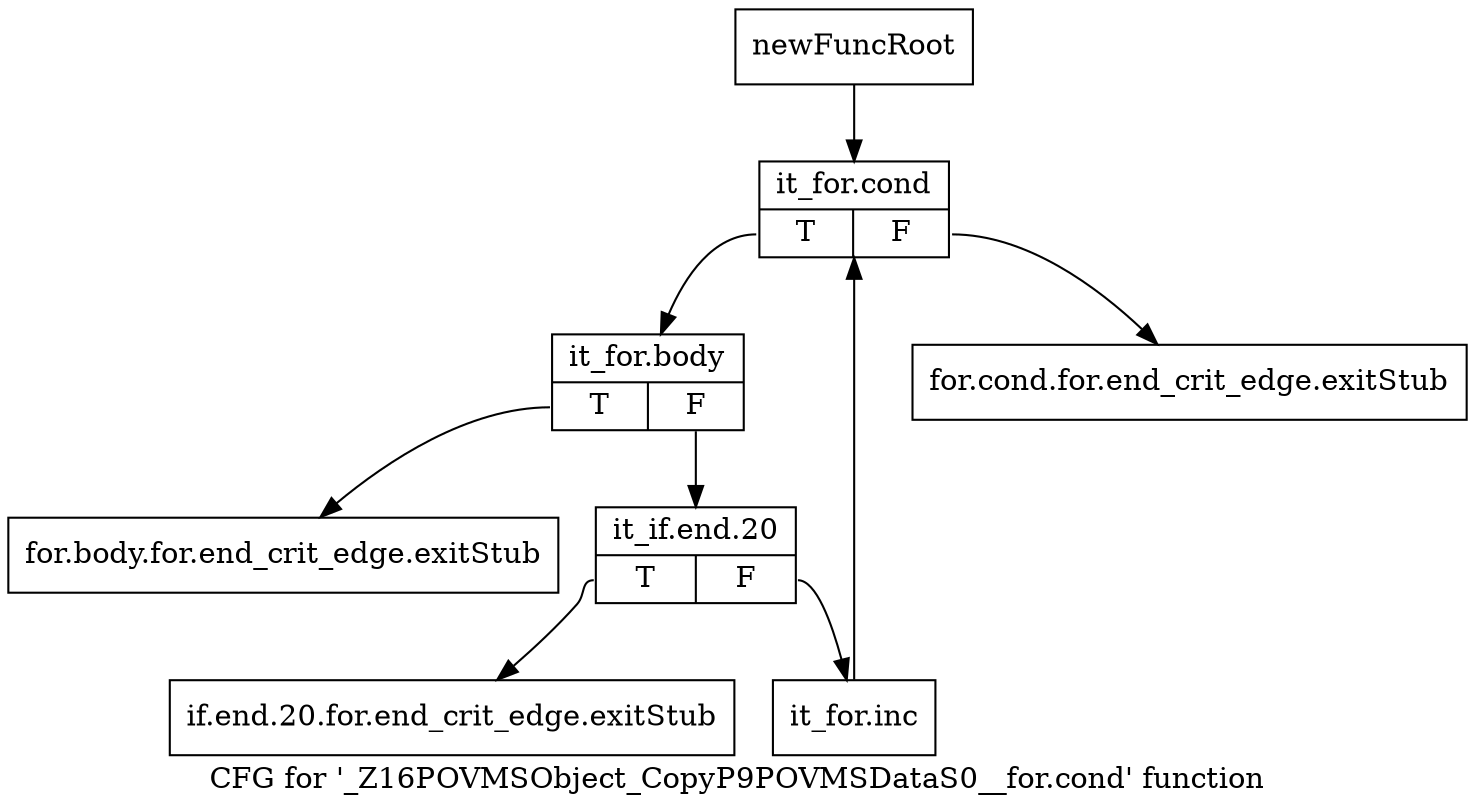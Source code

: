 digraph "CFG for '_Z16POVMSObject_CopyP9POVMSDataS0__for.cond' function" {
	label="CFG for '_Z16POVMSObject_CopyP9POVMSDataS0__for.cond' function";

	Node0x2a77ea0 [shape=record,label="{newFuncRoot}"];
	Node0x2a77ea0 -> Node0x2a77fe0;
	Node0x2a77ef0 [shape=record,label="{for.cond.for.end_crit_edge.exitStub}"];
	Node0x2a77f40 [shape=record,label="{for.body.for.end_crit_edge.exitStub}"];
	Node0x2a77f90 [shape=record,label="{if.end.20.for.end_crit_edge.exitStub}"];
	Node0x2a77fe0 [shape=record,label="{it_for.cond|{<s0>T|<s1>F}}"];
	Node0x2a77fe0:s0 -> Node0x2a78030;
	Node0x2a77fe0:s1 -> Node0x2a77ef0;
	Node0x2a78030 [shape=record,label="{it_for.body|{<s0>T|<s1>F}}"];
	Node0x2a78030:s0 -> Node0x2a77f40;
	Node0x2a78030:s1 -> Node0x2a78080;
	Node0x2a78080 [shape=record,label="{it_if.end.20|{<s0>T|<s1>F}}"];
	Node0x2a78080:s0 -> Node0x2a77f90;
	Node0x2a78080:s1 -> Node0x2a780d0;
	Node0x2a780d0 [shape=record,label="{it_for.inc}"];
	Node0x2a780d0 -> Node0x2a77fe0;
}
